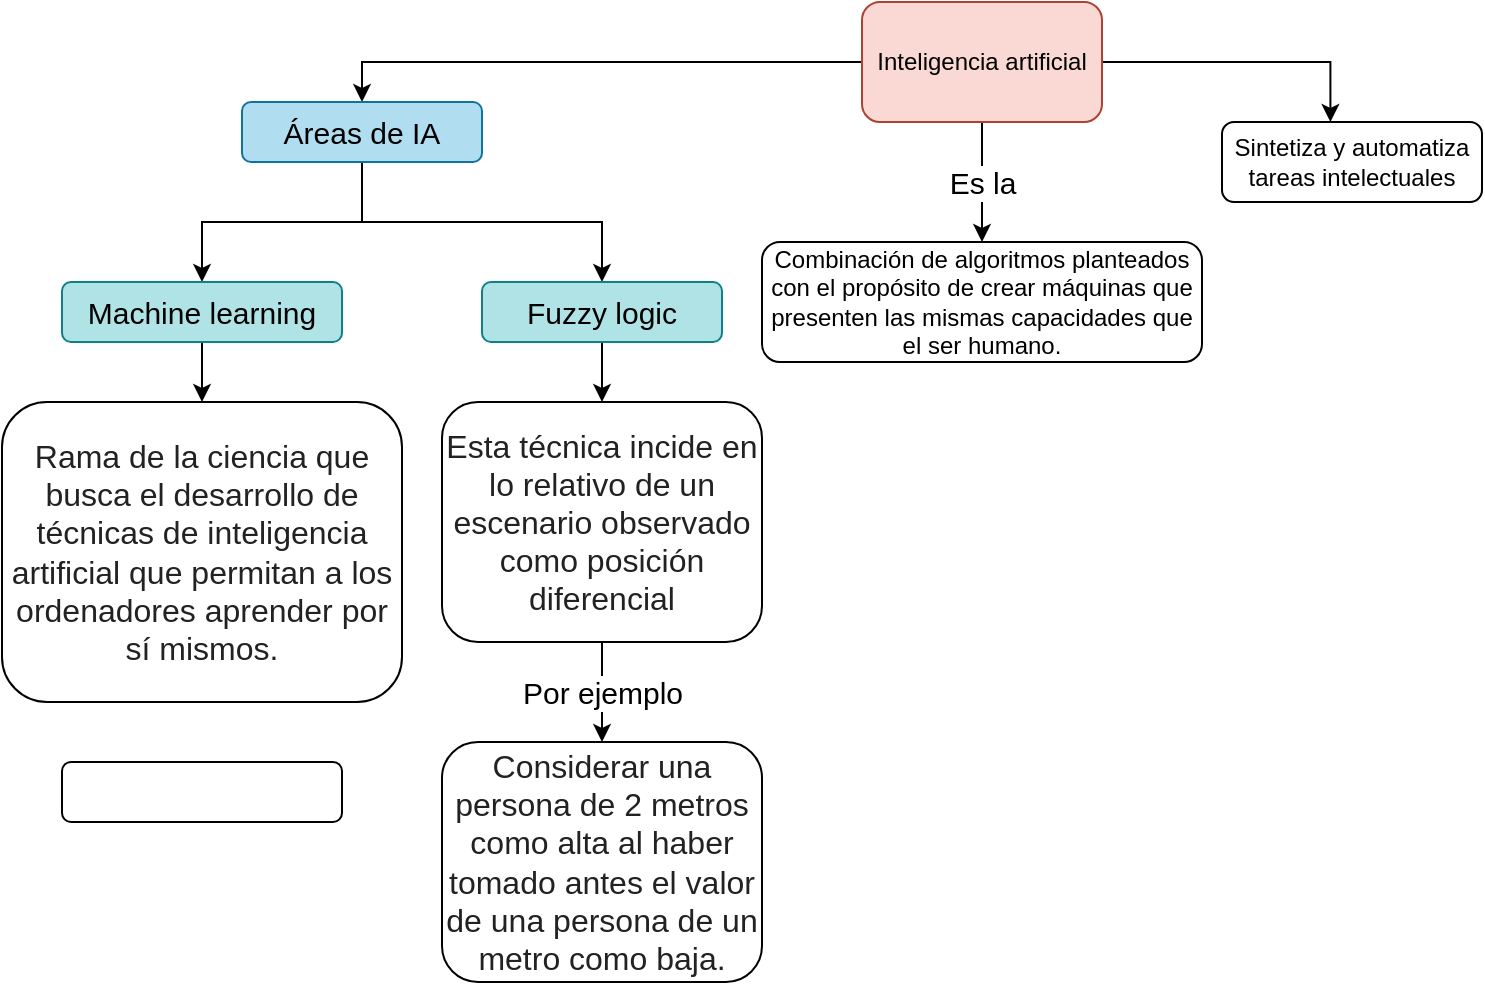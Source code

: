 <mxfile version="20.8.14" type="github">
  <diagram name="Page-1" id="-coN4wT6PQIgdIr4s73m">
    <mxGraphModel dx="961" dy="514" grid="1" gridSize="10" guides="1" tooltips="1" connect="1" arrows="1" fold="1" page="1" pageScale="1" pageWidth="2339" pageHeight="3300" math="0" shadow="0">
      <root>
        <mxCell id="0" />
        <mxCell id="1" parent="0" />
        <mxCell id="5A33XNkDsi85v6cEcbUt-27" style="edgeStyle=orthogonalEdgeStyle;rounded=0;orthogonalLoop=1;jettySize=auto;html=1;entryX=0.5;entryY=0;entryDx=0;entryDy=0;fontSize=15;" edge="1" parent="1" source="5A33XNkDsi85v6cEcbUt-15" target="5A33XNkDsi85v6cEcbUt-24">
          <mxGeometry relative="1" as="geometry" />
        </mxCell>
        <mxCell id="5A33XNkDsi85v6cEcbUt-31" value="Es la" style="edgeStyle=orthogonalEdgeStyle;rounded=0;orthogonalLoop=1;jettySize=auto;html=1;entryX=0.5;entryY=0;entryDx=0;entryDy=0;fontSize=15;" edge="1" parent="1" source="5A33XNkDsi85v6cEcbUt-15" target="5A33XNkDsi85v6cEcbUt-20">
          <mxGeometry relative="1" as="geometry" />
        </mxCell>
        <mxCell id="5A33XNkDsi85v6cEcbUt-32" style="edgeStyle=orthogonalEdgeStyle;rounded=0;orthogonalLoop=1;jettySize=auto;html=1;fontSize=15;entryX=0.417;entryY=0;entryDx=0;entryDy=0;entryPerimeter=0;" edge="1" parent="1" source="5A33XNkDsi85v6cEcbUt-15" target="5A33XNkDsi85v6cEcbUt-17">
          <mxGeometry relative="1" as="geometry">
            <mxPoint x="740" y="190" as="targetPoint" />
          </mxGeometry>
        </mxCell>
        <mxCell id="5A33XNkDsi85v6cEcbUt-15" value="Inteligencia artificial" style="rounded=1;whiteSpace=wrap;html=1;fillColor=#fad9d5;strokeColor=#ae4132;" vertex="1" parent="1">
          <mxGeometry x="500" y="160" width="120" height="60" as="geometry" />
        </mxCell>
        <mxCell id="5A33XNkDsi85v6cEcbUt-17" value="Sintetiza y automatiza tareas intelectuales" style="rounded=1;whiteSpace=wrap;html=1;" vertex="1" parent="1">
          <mxGeometry x="680" y="220" width="130" height="40" as="geometry" />
        </mxCell>
        <mxCell id="5A33XNkDsi85v6cEcbUt-20" value="&lt;span style=&quot;background-color: initial;&quot;&gt;Combinación de algoritmos planteados con el propósito&amp;nbsp;&lt;/span&gt;&lt;span style=&quot;background-color: initial;&quot;&gt;de crear máquinas que presenten las mismas capacidades que el ser humano.&lt;/span&gt;" style="rounded=1;whiteSpace=wrap;html=1;" vertex="1" parent="1">
          <mxGeometry x="450" y="280" width="220" height="60" as="geometry" />
        </mxCell>
        <mxCell id="5A33XNkDsi85v6cEcbUt-52" value="" style="edgeStyle=orthogonalEdgeStyle;rounded=0;orthogonalLoop=1;jettySize=auto;html=1;fontSize=15;" edge="1" parent="1" source="5A33XNkDsi85v6cEcbUt-24" target="5A33XNkDsi85v6cEcbUt-48">
          <mxGeometry relative="1" as="geometry" />
        </mxCell>
        <mxCell id="5A33XNkDsi85v6cEcbUt-57" style="edgeStyle=orthogonalEdgeStyle;rounded=0;orthogonalLoop=1;jettySize=auto;html=1;entryX=0.5;entryY=0;entryDx=0;entryDy=0;fontSize=15;" edge="1" parent="1" source="5A33XNkDsi85v6cEcbUt-24" target="5A33XNkDsi85v6cEcbUt-56">
          <mxGeometry relative="1" as="geometry" />
        </mxCell>
        <mxCell id="5A33XNkDsi85v6cEcbUt-24" value="Áreas de IA" style="rounded=1;whiteSpace=wrap;html=1;fontSize=15;fillColor=#b1ddf0;strokeColor=#10739e;" vertex="1" parent="1">
          <mxGeometry x="190" y="210" width="120" height="30" as="geometry" />
        </mxCell>
        <mxCell id="5A33XNkDsi85v6cEcbUt-53" value="" style="edgeStyle=orthogonalEdgeStyle;rounded=0;orthogonalLoop=1;jettySize=auto;html=1;fontSize=15;" edge="1" parent="1" source="5A33XNkDsi85v6cEcbUt-48" target="5A33XNkDsi85v6cEcbUt-51">
          <mxGeometry relative="1" as="geometry" />
        </mxCell>
        <mxCell id="5A33XNkDsi85v6cEcbUt-48" value="Machine learning" style="rounded=1;whiteSpace=wrap;html=1;fontSize=15;fillColor=#b0e3e6;strokeColor=#0e8088;" vertex="1" parent="1">
          <mxGeometry x="100" y="300" width="140" height="30" as="geometry" />
        </mxCell>
        <mxCell id="5A33XNkDsi85v6cEcbUt-51" value="&lt;span style=&quot;color: rgb(34, 34, 34); font-family: Muli, sans-serif; font-size: 16px; font-style: normal; font-variant-ligatures: normal; font-variant-caps: normal; font-weight: 400; letter-spacing: normal; orphans: 2; text-align: start; text-indent: 0px; text-transform: none; widows: 2; word-spacing: 0px; -webkit-text-stroke-width: 0px; background-color: rgb(255, 255, 255); text-decoration-thickness: initial; text-decoration-style: initial; text-decoration-color: initial; float: none; display: inline !important;&quot;&gt;Rama de la ciencia que busca el desarrollo de técnicas de inteligencia artificial que permitan a los ordenadores aprender por sí mismos.&lt;/span&gt;" style="rounded=1;whiteSpace=wrap;html=1;fontSize=15;" vertex="1" parent="1">
          <mxGeometry x="70" y="360" width="200" height="150" as="geometry" />
        </mxCell>
        <mxCell id="5A33XNkDsi85v6cEcbUt-60" value="" style="edgeStyle=orthogonalEdgeStyle;rounded=0;orthogonalLoop=1;jettySize=auto;html=1;fontSize=15;" edge="1" parent="1" source="5A33XNkDsi85v6cEcbUt-56" target="5A33XNkDsi85v6cEcbUt-58">
          <mxGeometry relative="1" as="geometry" />
        </mxCell>
        <mxCell id="5A33XNkDsi85v6cEcbUt-56" value="Fuzzy logic" style="rounded=1;whiteSpace=wrap;html=1;fontSize=15;fillColor=#b0e3e6;strokeColor=#0e8088;" vertex="1" parent="1">
          <mxGeometry x="310" y="300" width="120" height="30" as="geometry" />
        </mxCell>
        <mxCell id="5A33XNkDsi85v6cEcbUt-63" value="Por ejemplo" style="edgeStyle=orthogonalEdgeStyle;rounded=0;orthogonalLoop=1;jettySize=auto;html=1;fontSize=15;" edge="1" parent="1" source="5A33XNkDsi85v6cEcbUt-58" target="5A33XNkDsi85v6cEcbUt-61">
          <mxGeometry relative="1" as="geometry" />
        </mxCell>
        <mxCell id="5A33XNkDsi85v6cEcbUt-58" value="&lt;span style=&quot;color: rgb(34, 34, 34); font-family: Muli, sans-serif; font-size: 16px; font-style: normal; font-variant-ligatures: normal; font-variant-caps: normal; font-weight: 400; letter-spacing: normal; orphans: 2; text-align: start; text-indent: 0px; text-transform: none; widows: 2; word-spacing: 0px; -webkit-text-stroke-width: 0px; background-color: rgb(255, 255, 255); text-decoration-thickness: initial; text-decoration-style: initial; text-decoration-color: initial; float: none; display: inline !important;&quot;&gt;Esta técnica incide en lo relativo de un escenario observado como posición diferencial&lt;/span&gt;" style="rounded=1;whiteSpace=wrap;html=1;fontSize=15;" vertex="1" parent="1">
          <mxGeometry x="290" y="360" width="160" height="120" as="geometry" />
        </mxCell>
        <mxCell id="5A33XNkDsi85v6cEcbUt-61" value="&lt;span style=&quot;color: rgb(34, 34, 34); font-family: Muli, sans-serif; font-size: 16px; font-style: normal; font-variant-ligatures: normal; font-variant-caps: normal; font-weight: 400; letter-spacing: normal; orphans: 2; text-align: start; text-indent: 0px; text-transform: none; widows: 2; word-spacing: 0px; -webkit-text-stroke-width: 0px; background-color: rgb(255, 255, 255); text-decoration-thickness: initial; text-decoration-style: initial; text-decoration-color: initial; float: none; display: inline !important;&quot;&gt;Considerar una persona de 2 metros como alta al haber tomado antes el valor de una persona de un metro como baja.&lt;/span&gt;" style="rounded=1;whiteSpace=wrap;html=1;fontSize=15;" vertex="1" parent="1">
          <mxGeometry x="290" y="530" width="160" height="120" as="geometry" />
        </mxCell>
        <mxCell id="5A33XNkDsi85v6cEcbUt-64" value="" style="rounded=1;whiteSpace=wrap;html=1;fontSize=15;" vertex="1" parent="1">
          <mxGeometry x="100" y="540" width="140" height="30" as="geometry" />
        </mxCell>
      </root>
    </mxGraphModel>
  </diagram>
</mxfile>
